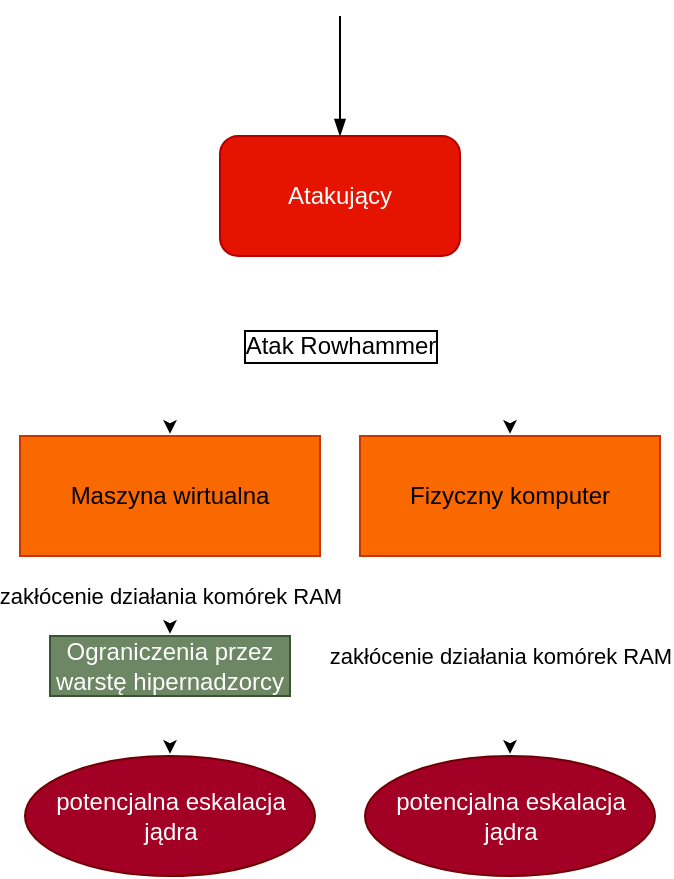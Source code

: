 <mxfile version="28.2.1">
  <diagram name="Page-1" id="HHoPOvi5-fTRaKgphjrS">
    <mxGraphModel dx="867" dy="647" grid="1" gridSize="10" guides="1" tooltips="1" connect="1" arrows="1" fold="1" page="1" pageScale="1" pageWidth="850" pageHeight="1100" math="0" shadow="0">
      <root>
        <mxCell id="0" />
        <mxCell id="1" parent="0" />
        <mxCell id="zY-tMj56ANNCXmde_FCD-11" style="edgeStyle=orthogonalEdgeStyle;rounded=0;orthogonalLoop=1;jettySize=auto;html=1;strokeColor=light-dark(#000000,#000000);endArrow=none;endFill=0;startArrow=blockThin;startFill=1;" edge="1" parent="1" source="VyvOBXi4zYoO4qcPIi6Q-1">
          <mxGeometry relative="1" as="geometry">
            <mxPoint x="190" y="70.0" as="targetPoint" />
          </mxGeometry>
        </mxCell>
        <mxCell id="zY-tMj56ANNCXmde_FCD-18" style="edgeStyle=orthogonalEdgeStyle;rounded=0;orthogonalLoop=1;jettySize=auto;html=1;exitX=0.25;exitY=1;exitDx=0;exitDy=0;strokeColor=light-dark(default, #400000);" edge="1" parent="1" source="VyvOBXi4zYoO4qcPIi6Q-1" target="zY-tMj56ANNCXmde_FCD-16">
          <mxGeometry relative="1" as="geometry" />
        </mxCell>
        <mxCell id="zY-tMj56ANNCXmde_FCD-19" style="edgeStyle=orthogonalEdgeStyle;rounded=0;orthogonalLoop=1;jettySize=auto;html=1;exitX=0.75;exitY=1;exitDx=0;exitDy=0;entryX=0.5;entryY=0;entryDx=0;entryDy=0;strokeColor=light-dark(default, #400000);" edge="1" parent="1" source="VyvOBXi4zYoO4qcPIi6Q-1" target="zY-tMj56ANNCXmde_FCD-17">
          <mxGeometry relative="1" as="geometry" />
        </mxCell>
        <mxCell id="VyvOBXi4zYoO4qcPIi6Q-1" value="Atakujący" style="rounded=1;whiteSpace=wrap;html=1;fillColor=#e51400;fontColor=#ffffff;strokeColor=#B20000;" parent="1" vertex="1">
          <mxGeometry x="130" y="130" width="120" height="60" as="geometry" />
        </mxCell>
        <mxCell id="zY-tMj56ANNCXmde_FCD-26" style="edgeStyle=orthogonalEdgeStyle;rounded=0;orthogonalLoop=1;jettySize=auto;html=1;entryX=0.5;entryY=0;entryDx=0;entryDy=0;strokeColor=light-dark(default, #400000);" edge="1" parent="1" source="zY-tMj56ANNCXmde_FCD-16" target="zY-tMj56ANNCXmde_FCD-25">
          <mxGeometry relative="1" as="geometry" />
        </mxCell>
        <mxCell id="zY-tMj56ANNCXmde_FCD-28" value="zakłócenie działania komórek RAM" style="edgeLabel;html=1;align=center;verticalAlign=middle;resizable=0;points=[];" vertex="1" connectable="0" parent="zY-tMj56ANNCXmde_FCD-26">
          <mxGeometry x="-0.618" y="2" relative="1" as="geometry">
            <mxPoint x="-2" y="12" as="offset" />
          </mxGeometry>
        </mxCell>
        <mxCell id="zY-tMj56ANNCXmde_FCD-16" value="Maszyna wirtualna" style="rounded=0;whiteSpace=wrap;html=1;fillColor=#fa6800;fontColor=#000000;strokeColor=#C73500;" vertex="1" parent="1">
          <mxGeometry x="30" y="280" width="150" height="60" as="geometry" />
        </mxCell>
        <mxCell id="zY-tMj56ANNCXmde_FCD-30" style="edgeStyle=orthogonalEdgeStyle;rounded=0;orthogonalLoop=1;jettySize=auto;html=1;entryX=0.5;entryY=0;entryDx=0;entryDy=0;strokeColor=light-dark(default, #400000);" edge="1" parent="1" source="zY-tMj56ANNCXmde_FCD-17" target="zY-tMj56ANNCXmde_FCD-23">
          <mxGeometry relative="1" as="geometry" />
        </mxCell>
        <mxCell id="zY-tMj56ANNCXmde_FCD-17" value="Fizyczny komputer" style="rounded=0;whiteSpace=wrap;html=1;fillColor=#fa6800;fontColor=#000000;strokeColor=#C73500;" vertex="1" parent="1">
          <mxGeometry x="200" y="280" width="150" height="60" as="geometry" />
        </mxCell>
        <mxCell id="zY-tMj56ANNCXmde_FCD-21" value="&lt;div&gt;Atak Rowhammer&lt;/div&gt;" style="text;html=1;align=center;verticalAlign=middle;resizable=0;points=[];autosize=1;strokeColor=none;fillColor=none;labelBackgroundColor=default;labelBorderColor=light-dark(#000000,#000000);" vertex="1" parent="1">
          <mxGeometry x="130" y="220" width="120" height="30" as="geometry" />
        </mxCell>
        <mxCell id="zY-tMj56ANNCXmde_FCD-22" value="potencjalna eskalacja jądra" style="ellipse;whiteSpace=wrap;html=1;fillColor=#a20025;fontColor=#ffffff;strokeColor=#6F0000;" vertex="1" parent="1">
          <mxGeometry x="32.5" y="440" width="145" height="60" as="geometry" />
        </mxCell>
        <mxCell id="zY-tMj56ANNCXmde_FCD-23" value="potencjalna eskalacja jądra" style="ellipse;whiteSpace=wrap;html=1;fillColor=#a20025;fontColor=#ffffff;strokeColor=#6F0000;" vertex="1" parent="1">
          <mxGeometry x="202.5" y="440" width="145" height="60" as="geometry" />
        </mxCell>
        <mxCell id="zY-tMj56ANNCXmde_FCD-27" style="edgeStyle=orthogonalEdgeStyle;rounded=0;orthogonalLoop=1;jettySize=auto;html=1;entryX=0.5;entryY=0;entryDx=0;entryDy=0;strokeColor=light-dark(default, #400000);" edge="1" parent="1" source="zY-tMj56ANNCXmde_FCD-25" target="zY-tMj56ANNCXmde_FCD-22">
          <mxGeometry relative="1" as="geometry" />
        </mxCell>
        <mxCell id="zY-tMj56ANNCXmde_FCD-25" value="Ograniczenia przez warstę hipernadzorcy" style="rounded=0;whiteSpace=wrap;html=1;fillColor=#6d8764;fontColor=#ffffff;strokeColor=#3A5431;" vertex="1" parent="1">
          <mxGeometry x="45" y="380" width="120" height="30" as="geometry" />
        </mxCell>
        <mxCell id="zY-tMj56ANNCXmde_FCD-31" value="zakłócenie działania komórek RAM" style="edgeLabel;html=1;align=center;verticalAlign=middle;resizable=0;points=[];" vertex="1" connectable="0" parent="1">
          <mxGeometry x="270" y="390" as="geometry" />
        </mxCell>
      </root>
    </mxGraphModel>
  </diagram>
</mxfile>
